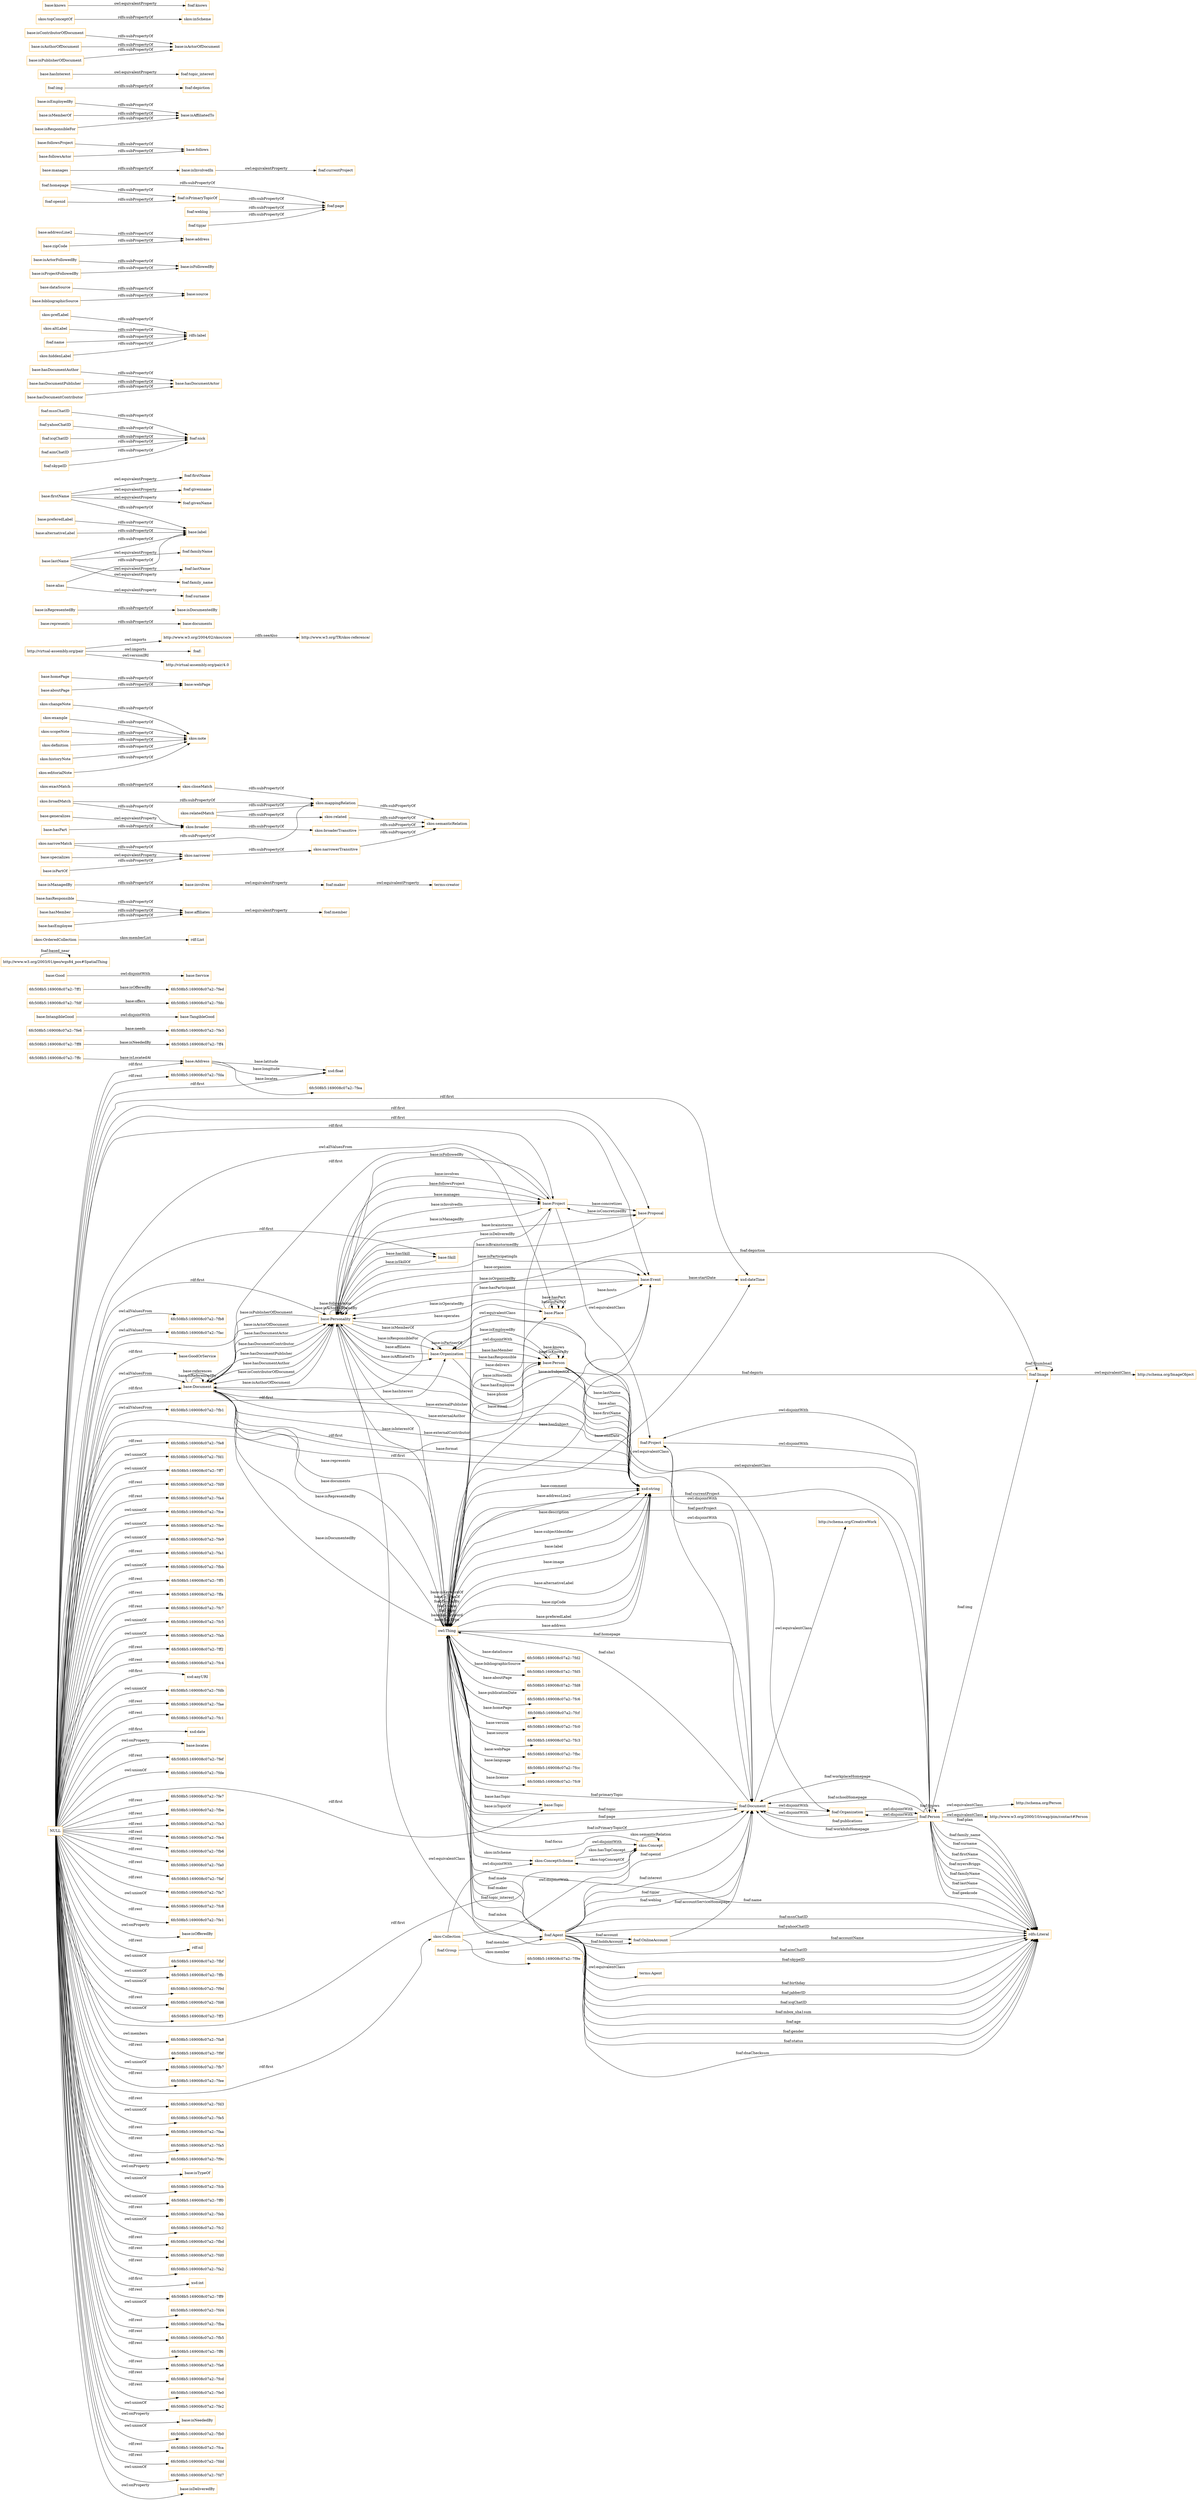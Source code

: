 digraph ar2dtool_diagram { 
rankdir=LR;
size="1501"
node [shape = rectangle, color="orange"]; "6fc508b5:169008c07a2:-7ffc" "base:Document" "6fc508b5:169008c07a2:-7fea" "base:Project" "6fc508b5:169008c07a2:-7ff4" "6fc508b5:169008c07a2:-7fe6" "base:Proposal" "base:Personality" "base:Place" "base:Organization" "6fc508b5:169008c07a2:-7ff8" "base:Skill" "base:TangibleGood" "6fc508b5:169008c07a2:-7fb8" "6fc508b5:169008c07a2:-7fac" "6fc508b5:169008c07a2:-7fdf" "6fc508b5:169008c07a2:-7fdc" "6fc508b5:169008c07a2:-7fed" "base:Address" "base:Person" "base:Good" "base:GoodOrService" "base:Service" "base:IntangibleGood" "6fc508b5:169008c07a2:-7ff1" "base:Event" "base:Topic" "6fc508b5:169008c07a2:-7fe3" "6fc508b5:169008c07a2:-7fb1" "foaf:Image" "foaf:Project" "foaf:Agent" "foaf:Document" "http://www.w3.org/2003/01/geo/wgs84_pos#SpatialThing" "foaf:OnlineAccount" "foaf:Person" "foaf:Organization" "foaf:Group" "6fc508b5:169008c07a2:-7f9e" "skos:OrderedCollection" "skos:Collection" "skos:ConceptScheme" "skos:Concept" ; /*classes style*/
	"base:hasResponsible" -> "base:affiliates" [ label = "rdfs:subPropertyOf" ];
	"base:Person" -> "foaf:Person" [ label = "owl:equivalentClass" ];
	"foaf:maker" -> "terms:creator" [ label = "owl:equivalentProperty" ];
	"skos:closeMatch" -> "skos:mappingRelation" [ label = "rdfs:subPropertyOf" ];
	"skos:changeNote" -> "skos:note" [ label = "rdfs:subPropertyOf" ];
	"base:homePage" -> "base:webPage" [ label = "rdfs:subPropertyOf" ];
	"http://www.w3.org/2004/02/skos/core" -> "http://www.w3.org/TR/skos-reference/" [ label = "rdfs:seeAlso" ];
	"skos:related" -> "skos:semanticRelation" [ label = "rdfs:subPropertyOf" ];
	"base:represents" -> "base:documents" [ label = "rdfs:subPropertyOf" ];
	"base:isRepresentedBy" -> "base:isDocumentedBy" [ label = "rdfs:subPropertyOf" ];
	"skos:example" -> "skos:note" [ label = "rdfs:subPropertyOf" ];
	"base:firstName" -> "foaf:firstName" [ label = "owl:equivalentProperty" ];
	"base:firstName" -> "foaf:givenname" [ label = "owl:equivalentProperty" ];
	"base:firstName" -> "foaf:givenName" [ label = "owl:equivalentProperty" ];
	"base:firstName" -> "base:label" [ label = "rdfs:subPropertyOf" ];
	"foaf:msnChatID" -> "foaf:nick" [ label = "rdfs:subPropertyOf" ];
	"foaf:yahooChatID" -> "foaf:nick" [ label = "rdfs:subPropertyOf" ];
	"skos:exactMatch" -> "skos:closeMatch" [ label = "rdfs:subPropertyOf" ];
	"skos:broaderTransitive" -> "skos:semanticRelation" [ label = "rdfs:subPropertyOf" ];
	"skos:narrower" -> "skos:narrowerTransitive" [ label = "rdfs:subPropertyOf" ];
	"base:hasMember" -> "base:affiliates" [ label = "rdfs:subPropertyOf" ];
	"skos:Collection" -> "skos:ConceptScheme" [ label = "owl:disjointWith" ];
	"skos:Collection" -> "skos:Concept" [ label = "owl:disjointWith" ];
	"base:hasDocumentAuthor" -> "base:hasDocumentActor" [ label = "rdfs:subPropertyOf" ];
	"base:preferedLabel" -> "base:label" [ label = "rdfs:subPropertyOf" ];
	"skos:ConceptScheme" -> "skos:Concept" [ label = "owl:disjointWith" ];
	"skos:scopeNote" -> "skos:note" [ label = "rdfs:subPropertyOf" ];
	"skos:prefLabel" -> "rdfs:label" [ label = "rdfs:subPropertyOf" ];
	"base:dataSource" -> "base:source" [ label = "rdfs:subPropertyOf" ];
	"skos:broadMatch" -> "skos:broader" [ label = "rdfs:subPropertyOf" ];
	"skos:broadMatch" -> "skos:mappingRelation" [ label = "rdfs:subPropertyOf" ];
	"foaf:Person" -> "foaf:Project" [ label = "owl:disjointWith" ];
	"foaf:Person" -> "http://schema.org/Person" [ label = "owl:equivalentClass" ];
	"foaf:Person" -> "http://www.w3.org/2000/10/swap/pim/contact#Person" [ label = "owl:equivalentClass" ];
	"foaf:Person" -> "foaf:Organization" [ label = "owl:disjointWith" ];
	"base:alternativeLabel" -> "base:label" [ label = "rdfs:subPropertyOf" ];
	"skos:narrowMatch" -> "skos:narrower" [ label = "rdfs:subPropertyOf" ];
	"skos:narrowMatch" -> "skos:mappingRelation" [ label = "rdfs:subPropertyOf" ];
	"base:isActorFollowedBy" -> "base:isFollowedBy" [ label = "rdfs:subPropertyOf" ];
	"base:Good" -> "base:Service" [ label = "owl:disjointWith" ];
	"skos:narrowerTransitive" -> "skos:semanticRelation" [ label = "rdfs:subPropertyOf" ];
	"skos:altLabel" -> "rdfs:label" [ label = "rdfs:subPropertyOf" ];
	"foaf:icqChatID" -> "foaf:nick" [ label = "rdfs:subPropertyOf" ];
	"foaf:name" -> "rdfs:label" [ label = "rdfs:subPropertyOf" ];
	"foaf:Project" -> "foaf:Document" [ label = "owl:disjointWith" ];
	"foaf:Project" -> "foaf:Person" [ label = "owl:disjointWith" ];
	"base:addressLine2" -> "base:address" [ label = "rdfs:subPropertyOf" ];
	"skos:hiddenLabel" -> "rdfs:label" [ label = "rdfs:subPropertyOf" ];
	"base:specializes" -> "skos:narrower" [ label = "owl:equivalentProperty" ];
	"foaf:homepage" -> "foaf:page" [ label = "rdfs:subPropertyOf" ];
	"foaf:homepage" -> "foaf:isPrimaryTopicOf" [ label = "rdfs:subPropertyOf" ];
	"foaf:weblog" -> "foaf:page" [ label = "rdfs:subPropertyOf" ];
	"base:Organization" -> "base:Person" [ label = "owl:disjointWith" ];
	"base:Organization" -> "foaf:Organization" [ label = "owl:equivalentClass" ];
	"base:isInvolvedIn" -> "foaf:currentProject" [ label = "owl:equivalentProperty" ];
	"foaf:Image" -> "http://schema.org/ImageObject" [ label = "owl:equivalentClass" ];
	"base:isProjectFollowedBy" -> "base:isFollowedBy" [ label = "rdfs:subPropertyOf" ];
	"foaf:isPrimaryTopicOf" -> "foaf:page" [ label = "rdfs:subPropertyOf" ];
	"base:hasPart" -> "skos:broader" [ label = "rdfs:subPropertyOf" ];
	"foaf:Document" -> "foaf:Project" [ label = "owl:disjointWith" ];
	"foaf:Document" -> "foaf:Organization" [ label = "owl:disjointWith" ];
	"foaf:Document" -> "http://schema.org/CreativeWork" [ label = "owl:equivalentClass" ];
	"base:affiliates" -> "foaf:member" [ label = "owl:equivalentProperty" ];
	"base:Document" -> "foaf:Document" [ label = "owl:equivalentClass" ];
	"base:followsProject" -> "base:follows" [ label = "rdfs:subPropertyOf" ];
	"base:lastName" -> "base:label" [ label = "rdfs:subPropertyOf" ];
	"base:lastName" -> "foaf:familyName" [ label = "owl:equivalentProperty" ];
	"base:lastName" -> "foaf:lastName" [ label = "owl:equivalentProperty" ];
	"base:lastName" -> "foaf:family_name" [ label = "owl:equivalentProperty" ];
	"base:IntangibleGood" -> "base:TangibleGood" [ label = "owl:disjointWith" ];
	"foaf:aimChatID" -> "foaf:nick" [ label = "rdfs:subPropertyOf" ];
	"base:isEmployedBy" -> "base:isAffiliatedTo" [ label = "rdfs:subPropertyOf" ];
	"foaf:openid" -> "foaf:isPrimaryTopicOf" [ label = "rdfs:subPropertyOf" ];
	"base:zipCode" -> "base:address" [ label = "rdfs:subPropertyOf" ];
	"base:involves" -> "foaf:maker" [ label = "owl:equivalentProperty" ];
	"base:alias" -> "base:label" [ label = "rdfs:subPropertyOf" ];
	"base:alias" -> "foaf:surname" [ label = "owl:equivalentProperty" ];
	"base:bibliographicSource" -> "base:source" [ label = "rdfs:subPropertyOf" ];
	"base:followsActor" -> "base:follows" [ label = "rdfs:subPropertyOf" ];
	"base:manages" -> "base:isInvolvedIn" [ label = "rdfs:subPropertyOf" ];
	"foaf:Agent" -> "terms:Agent" [ label = "owl:equivalentClass" ];
	"base:Project" -> "foaf:Project" [ label = "owl:equivalentClass" ];
	"skos:definition" -> "skos:note" [ label = "rdfs:subPropertyOf" ];
	"skos:historyNote" -> "skos:note" [ label = "rdfs:subPropertyOf" ];
	"foaf:Organization" -> "foaf:Document" [ label = "owl:disjointWith" ];
	"foaf:Organization" -> "foaf:Person" [ label = "owl:disjointWith" ];
	"base:isMemberOf" -> "base:isAffiliatedTo" [ label = "rdfs:subPropertyOf" ];
	"base:aboutPage" -> "base:webPage" [ label = "rdfs:subPropertyOf" ];
	"foaf:img" -> "foaf:depiction" [ label = "rdfs:subPropertyOf" ];
	"foaf:skypeID" -> "foaf:nick" [ label = "rdfs:subPropertyOf" ];
	"NULL" -> "6fc508b5:169008c07a2:-7fe8" [ label = "rdf:rest" ];
	"NULL" -> "6fc508b5:169008c07a2:-7fd1" [ label = "owl:unionOf" ];
	"NULL" -> "base:Proposal" [ label = "rdf:first" ];
	"NULL" -> "6fc508b5:169008c07a2:-7ff7" [ label = "owl:unionOf" ];
	"NULL" -> "6fc508b5:169008c07a2:-7fd9" [ label = "rdf:rest" ];
	"NULL" -> "6fc508b5:169008c07a2:-7fa4" [ label = "rdf:rest" ];
	"NULL" -> "6fc508b5:169008c07a2:-7fce" [ label = "owl:unionOf" ];
	"NULL" -> "6fc508b5:169008c07a2:-7fec" [ label = "owl:unionOf" ];
	"NULL" -> "6fc508b5:169008c07a2:-7fe9" [ label = "owl:unionOf" ];
	"NULL" -> "skos:Concept" [ label = "rdf:first" ];
	"NULL" -> "6fc508b5:169008c07a2:-7fa1" [ label = "rdf:rest" ];
	"NULL" -> "6fc508b5:169008c07a2:-7fbb" [ label = "owl:unionOf" ];
	"NULL" -> "base:Personality" [ label = "rdf:first" ];
	"NULL" -> "6fc508b5:169008c07a2:-7ff5" [ label = "rdf:rest" ];
	"NULL" -> "6fc508b5:169008c07a2:-7ffa" [ label = "rdf:rest" ];
	"NULL" -> "base:Address" [ label = "rdf:first" ];
	"NULL" -> "base:GoodOrService" [ label = "rdf:first" ];
	"NULL" -> "6fc508b5:169008c07a2:-7fc7" [ label = "rdf:rest" ];
	"NULL" -> "6fc508b5:169008c07a2:-7fc5" [ label = "owl:unionOf" ];
	"NULL" -> "base:Document" [ label = "rdf:first" ];
	"NULL" -> "6fc508b5:169008c07a2:-7fab" [ label = "owl:unionOf" ];
	"NULL" -> "6fc508b5:169008c07a2:-7ff2" [ label = "rdf:rest" ];
	"NULL" -> "6fc508b5:169008c07a2:-7fc4" [ label = "rdf:rest" ];
	"NULL" -> "xsd:anyURI" [ label = "rdf:first" ];
	"NULL" -> "6fc508b5:169008c07a2:-7fdb" [ label = "owl:unionOf" ];
	"NULL" -> "6fc508b5:169008c07a2:-7fae" [ label = "rdf:rest" ];
	"NULL" -> "6fc508b5:169008c07a2:-7fc1" [ label = "rdf:rest" ];
	"NULL" -> "xsd:date" [ label = "rdf:first" ];
	"NULL" -> "base:locates" [ label = "owl:onProperty" ];
	"NULL" -> "6fc508b5:169008c07a2:-7fef" [ label = "rdf:rest" ];
	"NULL" -> "6fc508b5:169008c07a2:-7fde" [ label = "owl:unionOf" ];
	"NULL" -> "xsd:string" [ label = "rdf:first" ];
	"NULL" -> "base:Organization" [ label = "rdf:first" ];
	"NULL" -> "base:Topic" [ label = "rdf:first" ];
	"NULL" -> "6fc508b5:169008c07a2:-7fe7" [ label = "rdf:rest" ];
	"NULL" -> "6fc508b5:169008c07a2:-7fbe" [ label = "rdf:rest" ];
	"NULL" -> "6fc508b5:169008c07a2:-7fa3" [ label = "rdf:rest" ];
	"NULL" -> "6fc508b5:169008c07a2:-7fe4" [ label = "rdf:rest" ];
	"NULL" -> "6fc508b5:169008c07a2:-7fac" [ label = "owl:allValuesFrom" ];
	"NULL" -> "6fc508b5:169008c07a2:-7fb6" [ label = "rdf:rest" ];
	"NULL" -> "6fc508b5:169008c07a2:-7fa0" [ label = "rdf:rest" ];
	"NULL" -> "6fc508b5:169008c07a2:-7faf" [ label = "rdf:rest" ];
	"NULL" -> "6fc508b5:169008c07a2:-7fa7" [ label = "rdf:rest" ];
	"NULL" -> "6fc508b5:169008c07a2:-7fc8" [ label = "owl:unionOf" ];
	"NULL" -> "6fc508b5:169008c07a2:-7fe1" [ label = "rdf:rest" ];
	"NULL" -> "base:isOfferedBy" [ label = "owl:onProperty" ];
	"NULL" -> "6fc508b5:169008c07a2:-7fb1" [ label = "owl:allValuesFrom" ];
	"NULL" -> "rdf:nil" [ label = "rdf:rest" ];
	"NULL" -> "6fc508b5:169008c07a2:-7fbf" [ label = "owl:unionOf" ];
	"NULL" -> "6fc508b5:169008c07a2:-7ffb" [ label = "owl:unionOf" ];
	"NULL" -> "6fc508b5:169008c07a2:-7f9d" [ label = "owl:unionOf" ];
	"NULL" -> "6fc508b5:169008c07a2:-7fd6" [ label = "rdf:rest" ];
	"NULL" -> "6fc508b5:169008c07a2:-7ff3" [ label = "owl:unionOf" ];
	"NULL" -> "xsd:float" [ label = "rdf:first" ];
	"NULL" -> "6fc508b5:169008c07a2:-7fa8" [ label = "owl:members" ];
	"NULL" -> "6fc508b5:169008c07a2:-7f9f" [ label = "rdf:rest" ];
	"NULL" -> "6fc508b5:169008c07a2:-7fb7" [ label = "owl:unionOf" ];
	"NULL" -> "6fc508b5:169008c07a2:-7fee" [ label = "rdf:rest" ];
	"NULL" -> "xsd:dateTime" [ label = "rdf:first" ];
	"NULL" -> "6fc508b5:169008c07a2:-7fd3" [ label = "rdf:rest" ];
	"NULL" -> "6fc508b5:169008c07a2:-7fe5" [ label = "owl:unionOf" ];
	"NULL" -> "6fc508b5:169008c07a2:-7faa" [ label = "rdf:rest" ];
	"NULL" -> "6fc508b5:169008c07a2:-7fa5" [ label = "rdf:rest" ];
	"NULL" -> "6fc508b5:169008c07a2:-7f9c" [ label = "rdf:rest" ];
	"NULL" -> "base:isTypeOf" [ label = "owl:onProperty" ];
	"NULL" -> "6fc508b5:169008c07a2:-7fcb" [ label = "owl:unionOf" ];
	"NULL" -> "6fc508b5:169008c07a2:-7ff0" [ label = "owl:unionOf" ];
	"NULL" -> "6fc508b5:169008c07a2:-7feb" [ label = "rdf:rest" ];
	"NULL" -> "6fc508b5:169008c07a2:-7fc2" [ label = "owl:unionOf" ];
	"NULL" -> "base:Place" [ label = "rdf:first" ];
	"NULL" -> "6fc508b5:169008c07a2:-7fbd" [ label = "rdf:rest" ];
	"NULL" -> "6fc508b5:169008c07a2:-7fd0" [ label = "rdf:rest" ];
	"NULL" -> "6fc508b5:169008c07a2:-7fa2" [ label = "rdf:rest" ];
	"NULL" -> "xsd:int" [ label = "rdf:first" ];
	"NULL" -> "6fc508b5:169008c07a2:-7ff9" [ label = "rdf:rest" ];
	"NULL" -> "6fc508b5:169008c07a2:-7fd4" [ label = "owl:unionOf" ];
	"NULL" -> "6fc508b5:169008c07a2:-7fba" [ label = "rdf:rest" ];
	"NULL" -> "6fc508b5:169008c07a2:-7fb5" [ label = "rdf:rest" ];
	"NULL" -> "base:Person" [ label = "rdf:first" ];
	"NULL" -> "6fc508b5:169008c07a2:-7ff6" [ label = "rdf:rest" ];
	"NULL" -> "6fc508b5:169008c07a2:-7fa6" [ label = "rdf:rest" ];
	"NULL" -> "6fc508b5:169008c07a2:-7fcd" [ label = "rdf:rest" ];
	"NULL" -> "6fc508b5:169008c07a2:-7fe0" [ label = "rdf:rest" ];
	"NULL" -> "6fc508b5:169008c07a2:-7fe2" [ label = "owl:unionOf" ];
	"NULL" -> "6fc508b5:169008c07a2:-7fb8" [ label = "owl:allValuesFrom" ];
	"NULL" -> "base:isNeededBy" [ label = "owl:onProperty" ];
	"NULL" -> "6fc508b5:169008c07a2:-7fb0" [ label = "owl:unionOf" ];
	"NULL" -> "base:Project" [ label = "rdf:first" ];
	"NULL" -> "6fc508b5:169008c07a2:-7fca" [ label = "rdf:rest" ];
	"NULL" -> "base:Skill" [ label = "rdf:first" ];
	"NULL" -> "6fc508b5:169008c07a2:-7fdd" [ label = "rdf:rest" ];
	"NULL" -> "base:Document" [ label = "owl:allValuesFrom" ];
	"NULL" -> "base:Event" [ label = "rdf:first" ];
	"NULL" -> "6fc508b5:169008c07a2:-7fd7" [ label = "owl:unionOf" ];
	"NULL" -> "base:isDeliveredBy" [ label = "owl:onProperty" ];
	"NULL" -> "6fc508b5:169008c07a2:-7fda" [ label = "rdf:rest" ];
	"NULL" -> "skos:Collection" [ label = "rdf:first" ];
	"NULL" -> "base:Project" [ label = "owl:allValuesFrom" ];
	"base:generalizes" -> "skos:broader" [ label = "owl:equivalentProperty" ];
	"base:hasInterest" -> "foaf:topic_interest" [ label = "owl:equivalentProperty" ];
	"base:Personality" -> "foaf:Agent" [ label = "owl:equivalentClass" ];
	"base:isContributorOfDocument" -> "base:isActorOfDocument" [ label = "rdfs:subPropertyOf" ];
	"base:hasDocumentPublisher" -> "base:hasDocumentActor" [ label = "rdfs:subPropertyOf" ];
	"skos:topConceptOf" -> "skos:inScheme" [ label = "rdfs:subPropertyOf" ];
	"base:isResponsibleFor" -> "base:isAffiliatedTo" [ label = "rdfs:subPropertyOf" ];
	"base:isManagedBy" -> "base:involves" [ label = "rdfs:subPropertyOf" ];
	"http://virtual-assembly.org/pair" -> "http://www.w3.org/2004/02/skos/core" [ label = "owl:imports" ];
	"http://virtual-assembly.org/pair" -> "foaf:" [ label = "owl:imports" ];
	"http://virtual-assembly.org/pair" -> "http://virtual-assembly.org/pair/4.0" [ label = "owl:versionIRI" ];
	"base:isAuthorOfDocument" -> "base:isActorOfDocument" [ label = "rdfs:subPropertyOf" ];
	"base:hasDocumentContributor" -> "base:hasDocumentActor" [ label = "rdfs:subPropertyOf" ];
	"skos:relatedMatch" -> "skos:related" [ label = "rdfs:subPropertyOf" ];
	"skos:relatedMatch" -> "skos:mappingRelation" [ label = "rdfs:subPropertyOf" ];
	"skos:broader" -> "skos:broaderTransitive" [ label = "rdfs:subPropertyOf" ];
	"base:hasEmployee" -> "base:affiliates" [ label = "rdfs:subPropertyOf" ];
	"skos:mappingRelation" -> "skos:semanticRelation" [ label = "rdfs:subPropertyOf" ];
	"skos:editorialNote" -> "skos:note" [ label = "rdfs:subPropertyOf" ];
	"base:isPartOf" -> "skos:narrower" [ label = "rdfs:subPropertyOf" ];
	"base:knows" -> "foaf:knows" [ label = "owl:equivalentProperty" ];
	"base:isPublisherOfDocument" -> "base:isActorOfDocument" [ label = "rdfs:subPropertyOf" ];
	"foaf:tipjar" -> "foaf:page" [ label = "rdfs:subPropertyOf" ];
	"owl:Thing" -> "rdfs:Literal" [ label = "foaf:name" ];
	"base:Personality" -> "base:Skill" [ label = "base:hasSkill" ];
	"owl:Thing" -> "foaf:Document" [ label = "foaf:page" ];
	"owl:Thing" -> "xsd:string" [ label = "base:alternativeLabel" ];
	"owl:Thing" -> "base:Personality" [ label = "base:isInterestOf" ];
	"foaf:Agent" -> "foaf:Document" [ label = "foaf:openid" ];
	"base:Person" -> "base:Person" [ label = "base:isKnownBy" ];
	"owl:Thing" -> "base:Event" [ label = "base:isSubjectOf" ];
	"owl:Thing" -> "rdfs:Literal" [ label = "foaf:dnaChecksum" ];
	"base:Proposal" -> "base:Project" [ label = "base:isConcretizedBy" ];
	"owl:Thing" -> "6fc508b5:169008c07a2:-7fd2" [ label = "base:dataSource" ];
	"owl:Thing" -> "xsd:string" [ label = "base:zipCode" ];
	"foaf:Person" -> "owl:Thing" [ label = "foaf:pastProject" ];
	"6fc508b5:169008c07a2:-7ff1" -> "6fc508b5:169008c07a2:-7fed" [ label = "base:isOfferedBy" ];
	"owl:Thing" -> "6fc508b5:169008c07a2:-7fd5" [ label = "base:bibliographicSource" ];
	"foaf:Person" -> "rdfs:Literal" [ label = "foaf:surname" ];
	"foaf:Person" -> "rdfs:Literal" [ label = "foaf:firstName" ];
	"base:Project" -> "base:Personality" [ label = "base:isManagedBy" ];
	"base:Project" -> "base:Proposal" [ label = "base:concretizes" ];
	"base:Person" -> "xsd:string" [ label = "base:lastName" ];
	"foaf:Agent" -> "owl:Thing" [ label = "foaf:topic_interest" ];
	"owl:Thing" -> "owl:Thing" [ label = "base:hasType" ];
	"owl:Thing" -> "xsd:string" [ label = "base:preferedLabel" ];
	"base:Document" -> "owl:Thing" [ label = "base:represents" ];
	"base:Personality" -> "base:Organization" [ label = "base:isAffiliatedTo" ];
	"base:Personality" -> "owl:Thing" [ label = "base:hasInterest" ];
	"owl:Thing" -> "6fc508b5:169008c07a2:-7fd8" [ label = "base:aboutPage" ];
	"http://www.w3.org/2003/01/geo/wgs84_pos#SpatialThing" -> "http://www.w3.org/2003/01/geo/wgs84_pos#SpatialThing" [ label = "foaf:based_near" ];
	"owl:Thing" -> "xsd:string" [ label = "base:address" ];
	"foaf:Agent" -> "foaf:OnlineAccount" [ label = "foaf:account" ];
	"base:Personality" -> "base:Event" [ label = "base:isParticipatingIn" ];
	"foaf:Agent" -> "rdfs:Literal" [ label = "foaf:gender" ];
	"base:Person" -> "base:Organization" [ label = "base:isEmployedBy" ];
	"base:Document" -> "base:Personality" [ label = "base:hasDocumentActor" ];
	"foaf:Agent" -> "rdfs:Literal" [ label = "foaf:status" ];
	"owl:Thing" -> "xsd:string" [ label = "base:comment" ];
	"owl:Thing" -> "foaf:Document" [ label = "foaf:homepage" ];
	"base:Place" -> "base:Place" [ label = "base:isPartOf" ];
	"owl:Thing" -> "6fc508b5:169008c07a2:-7fc6" [ label = "base:publicationDate" ];
	"foaf:Agent" -> "foaf:Document" [ label = "foaf:interest" ];
	"base:Place" -> "base:Event" [ label = "base:hosts" ];
	"6fc508b5:169008c07a2:-7fe6" -> "6fc508b5:169008c07a2:-7fe3" [ label = "base:needs" ];
	"owl:Thing" -> "owl:Thing" [ label = "base:hasKeyword" ];
	"foaf:Agent" -> "rdfs:Literal" [ label = "foaf:msnChatID" ];
	"base:Project" -> "owl:Thing" [ label = "base:delivers" ];
	"base:Personality" -> "base:Organization" [ label = "base:isMemberOf" ];
	"owl:Thing" -> "foaf:Agent" [ label = "foaf:maker" ];
	"skos:ConceptScheme" -> "skos:Concept" [ label = "skos:hasTopConcept" ];
	"foaf:Agent" -> "rdfs:Literal" [ label = "foaf:yahooChatID" ];
	"foaf:OnlineAccount" -> "foaf:Document" [ label = "foaf:accountServiceHomepage" ];
	"foaf:Person" -> "rdfs:Literal" [ label = "foaf:myersBriggs" ];
	"foaf:Person" -> "rdfs:Literal" [ label = "foaf:familyName" ];
	"base:Document" -> "xsd:string" [ label = "base:externalPublisher" ];
	"base:Person" -> "xsd:string" [ label = "base:alias" ];
	"foaf:Group" -> "foaf:Agent" [ label = "foaf:member" ];
	"foaf:Person" -> "foaf:Person" [ label = "foaf:knows" ];
	"owl:Thing" -> "owl:Thing" [ label = "foaf:logo" ];
	"base:Project" -> "base:Personality" [ label = "base:isFollowedBy" ];
	"foaf:Agent" -> "rdfs:Literal" [ label = "foaf:aimChatID" ];
	"skos:Concept" -> "skos:ConceptScheme" [ label = "skos:topConceptOf" ];
	"base:Organization" -> "base:Person" [ label = "base:hasMember" ];
	"owl:Thing" -> "owl:Thing" [ label = "foaf:theme" ];
	"skos:Collection" -> "6fc508b5:169008c07a2:-7f9e" [ label = "skos:member" ];
	"6fc508b5:169008c07a2:-7ffc" -> "base:Address" [ label = "base:isLocatedAt" ];
	"base:Document" -> "xsd:string" [ label = "base:externalAuthor" ];
	"owl:Thing" -> "6fc508b5:169008c07a2:-7fcf" [ label = "base:homePage" ];
	"base:Personality" -> "base:Event" [ label = "base:organizes" ];
	"base:Personality" -> "base:Document" [ label = "base:isContributorOfDocument" ];
	"owl:Thing" -> "6fc508b5:169008c07a2:-7fc0" [ label = "base:version" ];
	"foaf:Person" -> "owl:Thing" [ label = "foaf:currentProject" ];
	"base:Organization" -> "base:Person" [ label = "base:hasResponsible" ];
	"foaf:Agent" -> "rdfs:Literal" [ label = "foaf:skypeID" ];
	"base:Organization" -> "base:Organization" [ label = "base:isPartnerOf" ];
	"foaf:Person" -> "rdfs:Literal" [ label = "foaf:lastName" ];
	"6fc508b5:169008c07a2:-7ff8" -> "6fc508b5:169008c07a2:-7ff4" [ label = "base:isNeededBy" ];
	"base:Personality" -> "base:Project" [ label = "base:followsProject" ];
	"owl:Thing" -> "base:Document" [ label = "base:isDocumentedBy" ];
	"foaf:Agent" -> "rdfs:Literal" [ label = "foaf:birthday" ];
	"owl:Thing" -> "xsd:string" [ label = "base:addressLine2" ];
	"foaf:Image" -> "owl:Thing" [ label = "foaf:depicts" ];
	"owl:Thing" -> "6fc508b5:169008c07a2:-7fc3" [ label = "base:source" ];
	"base:Event" -> "base:Personality" [ label = "base:isOrganizedBy" ];
	"foaf:Document" -> "owl:Thing" [ label = "foaf:sha1" ];
	"base:Personality" -> "xsd:string" [ label = "base:phone" ];
	"base:Organization" -> "base:Person" [ label = "base:hasEmployee" ];
	"owl:Thing" -> "skos:ConceptScheme" [ label = "skos:inScheme" ];
	"foaf:Agent" -> "foaf:Document" [ label = "foaf:tipjar" ];
	"foaf:Person" -> "foaf:Document" [ label = "foaf:publications" ];
	"base:Topic" -> "owl:Thing" [ label = "base:isTopicOf" ];
	"base:Proposal" -> "base:Personality" [ label = "base:isBrainstormedBy" ];
	"skos:OrderedCollection" -> "rdf:List" [ label = "skos:memberList" ];
	"owl:Thing" -> "6fc508b5:169008c07a2:-7fbc" [ label = "base:webPage" ];
	"base:Person" -> "base:Person" [ label = "base:knows" ];
	"base:Event" -> "base:Personality" [ label = "base:hasParticipant" ];
	"owl:Thing" -> "6fc508b5:169008c07a2:-7fcc" [ label = "base:language" ];
	"base:Personality" -> "base:Personality" [ label = "base:isActorFollowedBy" ];
	"base:Event" -> "xsd:dateTime" [ label = "base:startDate" ];
	"owl:Thing" -> "xsd:string" [ label = "base:description" ];
	"owl:Thing" -> "base:Project" [ label = "base:isDeliveredBy" ];
	"base:Personality" -> "base:Project" [ label = "base:manages" ];
	"owl:Thing" -> "owl:Thing" [ label = "foaf:fundedBy" ];
	"6fc508b5:169008c07a2:-7fdf" -> "6fc508b5:169008c07a2:-7fdc" [ label = "base:offers" ];
	"base:Personality" -> "base:Personality" [ label = "base:followsActor" ];
	"base:Organization" -> "base:Personality" [ label = "base:affiliates" ];
	"foaf:Person" -> "foaf:Image" [ label = "foaf:img" ];
	"base:Document" -> "xsd:string" [ label = "base:externalContributor" ];
	"base:Person" -> "xsd:string" [ label = "base:firstName" ];
	"foaf:Agent" -> "rdfs:Literal" [ label = "foaf:jabberID" ];
	"base:Document" -> "xsd:string" [ label = "base:format" ];
	"skos:Concept" -> "skos:Concept" [ label = "skos:semanticRelation" ];
	"base:Document" -> "base:Personality" [ label = "base:hasDocumentContributor" ];
	"base:Address" -> "6fc508b5:169008c07a2:-7fea" [ label = "base:locates" ];
	"foaf:Person" -> "foaf:Document" [ label = "foaf:workInfoHomepage" ];
	"owl:Thing" -> "xsd:string" [ label = "base:subjectIdentifier" ];
	"foaf:Agent" -> "rdfs:Literal" [ label = "foaf:icqChatID" ];
	"base:Project" -> "base:Personality" [ label = "base:involves" ];
	"foaf:Agent" -> "foaf:Document" [ label = "foaf:weblog" ];
	"foaf:Person" -> "foaf:Document" [ label = "foaf:workplaceHomepage" ];
	"base:Personality" -> "base:Project" [ label = "base:isInvolvedIn" ];
	"owl:Thing" -> "6fc508b5:169008c07a2:-7fc9" [ label = "base:license" ];
	"foaf:Person" -> "foaf:Document" [ label = "foaf:schoolHomepage" ];
	"base:Personality" -> "xsd:string" [ label = "base:email" ];
	"base:Personality" -> "base:Document" [ label = "base:isAuthorOfDocument" ];
	"base:Event" -> "owl:Thing" [ label = "base:hasSubject" ];
	"foaf:Agent" -> "foaf:OnlineAccount" [ label = "foaf:holdsAccount" ];
	"base:Address" -> "xsd:float" [ label = "base:longitude" ];
	"owl:Thing" -> "base:Topic" [ label = "base:hasTopic" ];
	"owl:Thing" -> "foaf:Document" [ label = "foaf:isPrimaryTopicOf" ];
	"foaf:Image" -> "foaf:Image" [ label = "foaf:thumbnail" ];
	"base:Skill" -> "base:Personality" [ label = "base:isSkillOf" ];
	"base:Document" -> "base:Document" [ label = "base:isReferencedBy" ];
	"owl:Thing" -> "base:Place" [ label = "base:isHostedIn" ];
	"base:Personality" -> "base:Organization" [ label = "base:isResponsibleFor" ];
	"owl:Thing" -> "base:Document" [ label = "base:isRepresentedBy" ];
	"base:Document" -> "owl:Thing" [ label = "base:documents" ];
	"owl:Thing" -> "xsd:string" [ label = "base:label" ];
	"base:Personality" -> "base:Document" [ label = "base:isPublisherOfDocument" ];
	"skos:Concept" -> "owl:Thing" [ label = "foaf:focus" ];
	"foaf:Document" -> "owl:Thing" [ label = "foaf:primaryTopic" ];
	"owl:Thing" -> "xsd:string" [ label = "base:image" ];
	"foaf:Agent" -> "owl:Thing" [ label = "foaf:mbox" ];
	"owl:Thing" -> "owl:Thing" [ label = "base:isTypeOf" ];
	"base:Address" -> "xsd:float" [ label = "base:latitude" ];
	"base:Personality" -> "base:Document" [ label = "base:isActorOfDocument" ];
	"base:Place" -> "base:Place" [ label = "base:hasPart" ];
	"base:Document" -> "base:Personality" [ label = "base:hasDocumentPublisher" ];
	"base:Place" -> "base:Personality" [ label = "base:isOperatedBy" ];
	"base:Personality" -> "base:Place" [ label = "base:operates" ];
	"foaf:Person" -> "rdfs:Literal" [ label = "foaf:geekcode" ];
	"foaf:Person" -> "rdfs:Literal" [ label = "foaf:plan" ];
	"foaf:Person" -> "rdfs:Literal" [ label = "foaf:family_name" ];
	"base:Document" -> "base:Personality" [ label = "base:hasDocumentAuthor" ];
	"owl:Thing" -> "xsd:dateTime" [ label = "base:endDate" ];
	"owl:Thing" -> "foaf:Image" [ label = "foaf:depiction" ];
	"base:Personality" -> "base:Proposal" [ label = "base:brainstorms" ];
	"owl:Thing" -> "owl:Thing" [ label = "base:isKeywordOf" ];
	"foaf:Agent" -> "owl:Thing" [ label = "foaf:made" ];
	"foaf:Agent" -> "rdfs:Literal" [ label = "foaf:mbox_sha1sum" ];
	"foaf:OnlineAccount" -> "rdfs:Literal" [ label = "foaf:accountName" ];
	"base:Document" -> "base:Document" [ label = "base:references" ];
	"foaf:Agent" -> "rdfs:Literal" [ label = "foaf:age" ];
	"foaf:Document" -> "owl:Thing" [ label = "foaf:topic" ];

}
